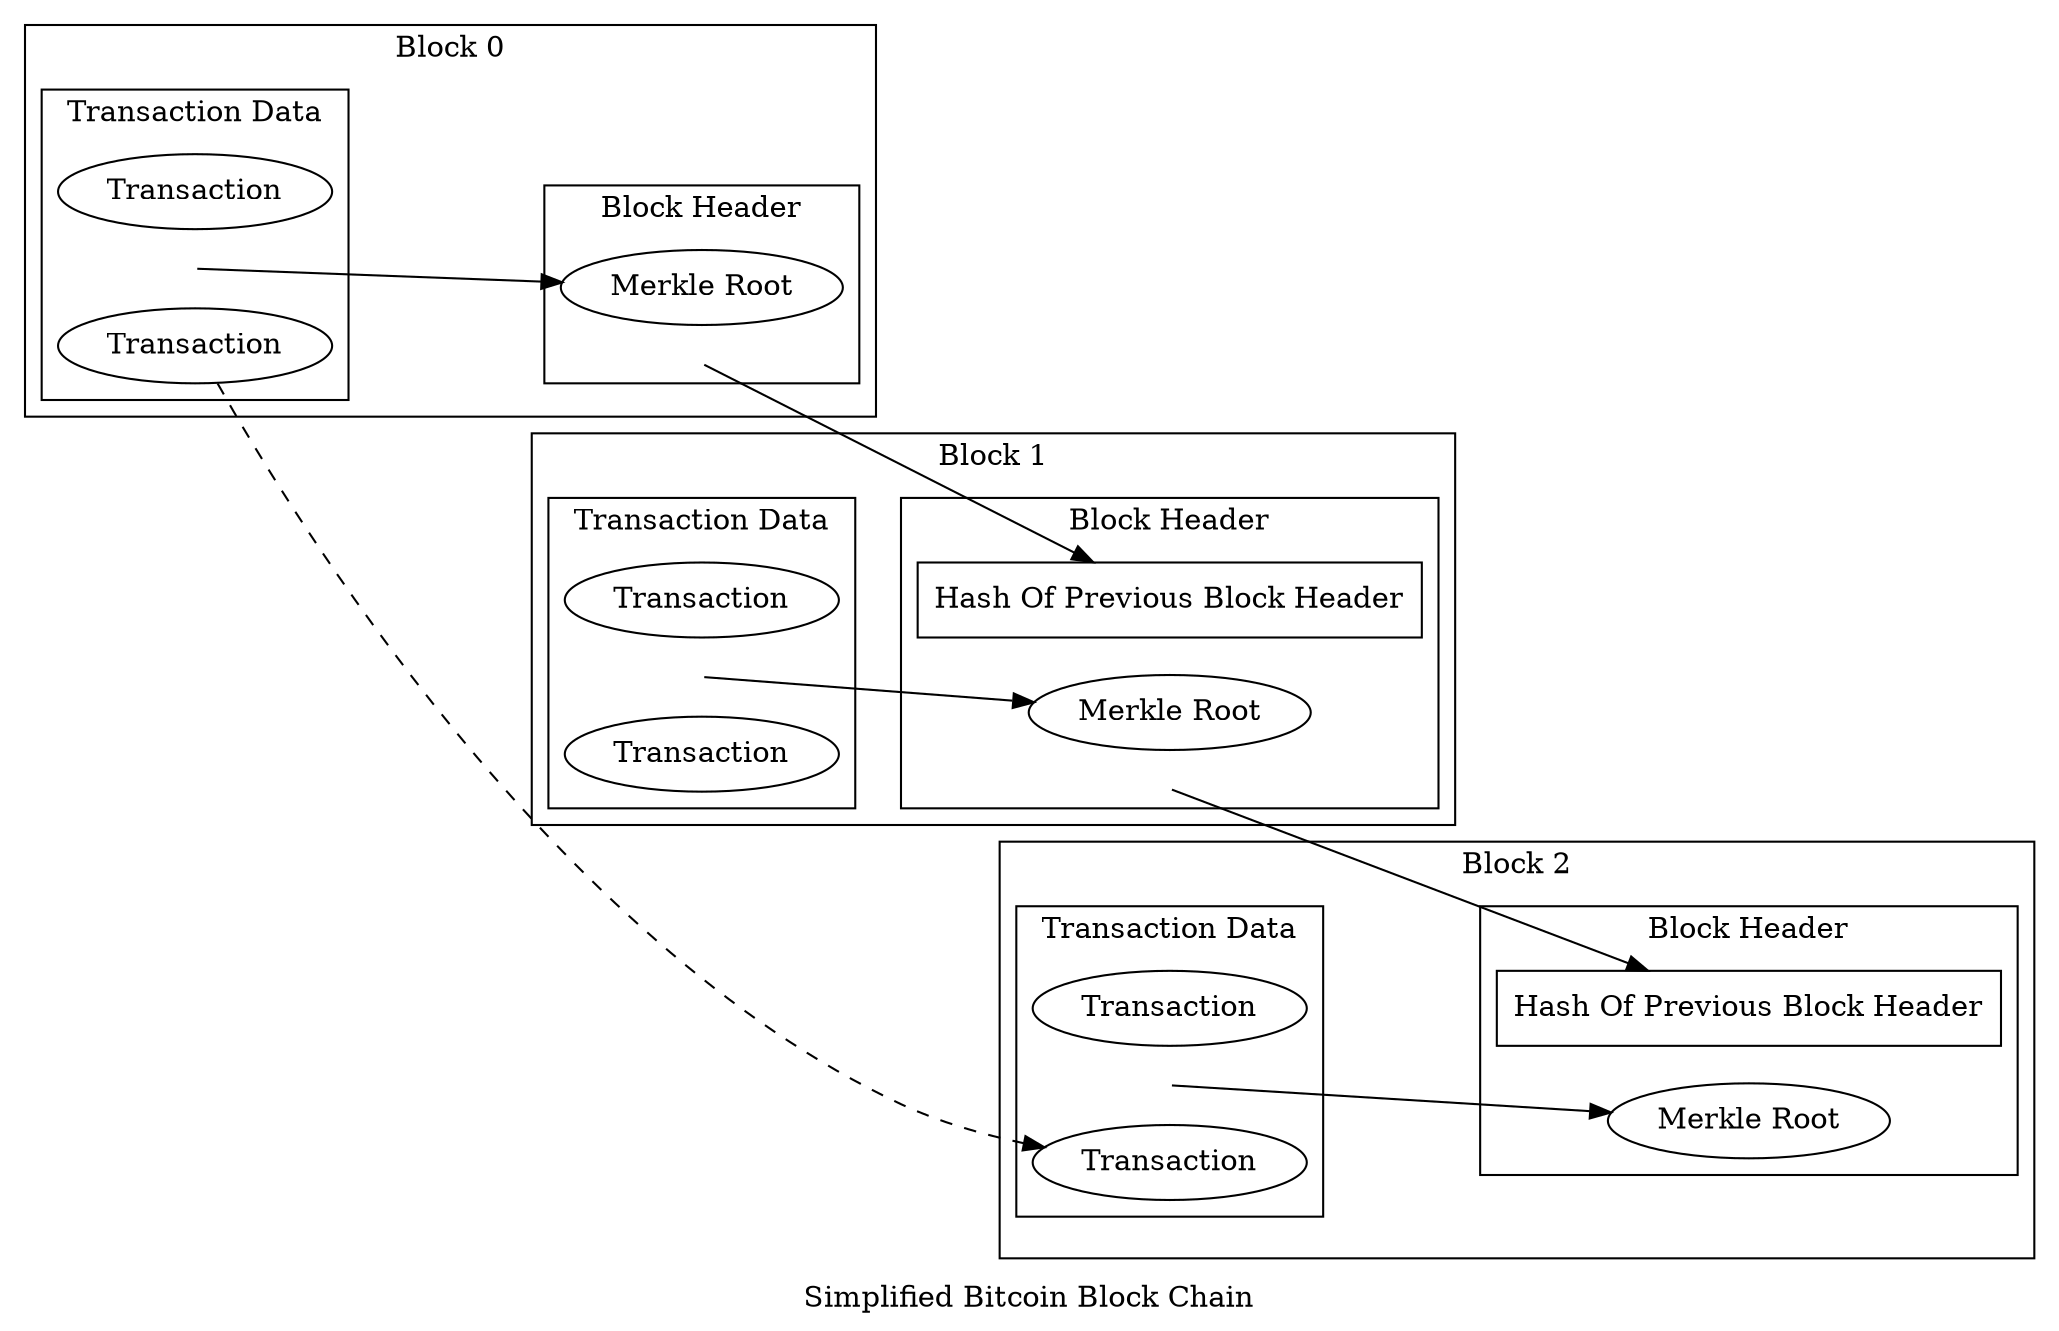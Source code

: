 digraph blockchain {

//splines = "ortho";
rankdir=LR;
//size=6.25;

subgraph cluster_block0 {

    subgraph cluster_block0header {
        hashMerkleRoot0 [label = "Merkle Root"];
        _blockHeader0 [ style = "invis", label = "", width = 0, height = 0 ];

        label = "Block Header"
    }

    subgraph cluster_transactions0 {
        tx01 [ label = "Transaction"];
        tx00 [ label = "Transaction"];
        _transactions0 [ style = "invis", label = "", width = 0, height = 0 ];

        label = "Transaction Data"
    }


    //_block0 [ style = "invis", label = "", width = 0, height = 0 ];
    // hashMerkleRoot0 -> _block0 [color = "transparent"];

    label = "Block 0";
}

subgraph cluster_block1 {
    subgraph cluster_block1header {
        hashMerkleRoot1 [label = "Merkle Root"];
        hashBlock0 [label = "Hash Of Previous Block Header", shape = box];
        _blockHeader1 [ style = "invis", label = "", width = 0, height = 0 ];
        label = "Block Header"
    }

    subgraph cluster_transactions1 {
        tx10 [label = "Transaction"];
        _transactions1 [ style = "invis", label = "", width = 0, height = 0 ];
        tx11 [label = "Transaction", sep = 100 ];
        label = "Transaction Data"
    }

    //_block1 [ style = "invis", label = "", width = 0, height = 0 ];
    // hashMerkleRoot1 -> _block1 [color = "transparent"];

    label = "Block 1";
}

subgraph cluster_block2 {
    _block2 [ style = "invis", label = "", width = 0, height = 0 ];
    subgraph cluster_block2header {
        hashMerkleRoot2 [label = "Merkle Root"];
        hashBlock1 [label = "Hash Of Previous Block Header", shape = box];
        label = "Block Header"
    }

    subgraph cluster_transactions2 {
        tx21 [label = "Transaction"];
        _transactions2 [ style = "invis", label = "", width = 0, height = 0 ];
        tx20 [label = "Transaction"];
        label = "Transaction Data"
    }

    label = "Block 2";
}

_blockHeader0 -> hashBlock0;
_blockHeader1 -> hashBlock1;


_transactions0 -> hashMerkleRoot0 [minlen=3];
_transactions1 -> hashMerkleRoot1;
_transactions2 -> hashMerkleRoot2;




tx00 -> tx20 [ style = dashed ];

label = "Simplified Bitcoin Block Chain";
}
